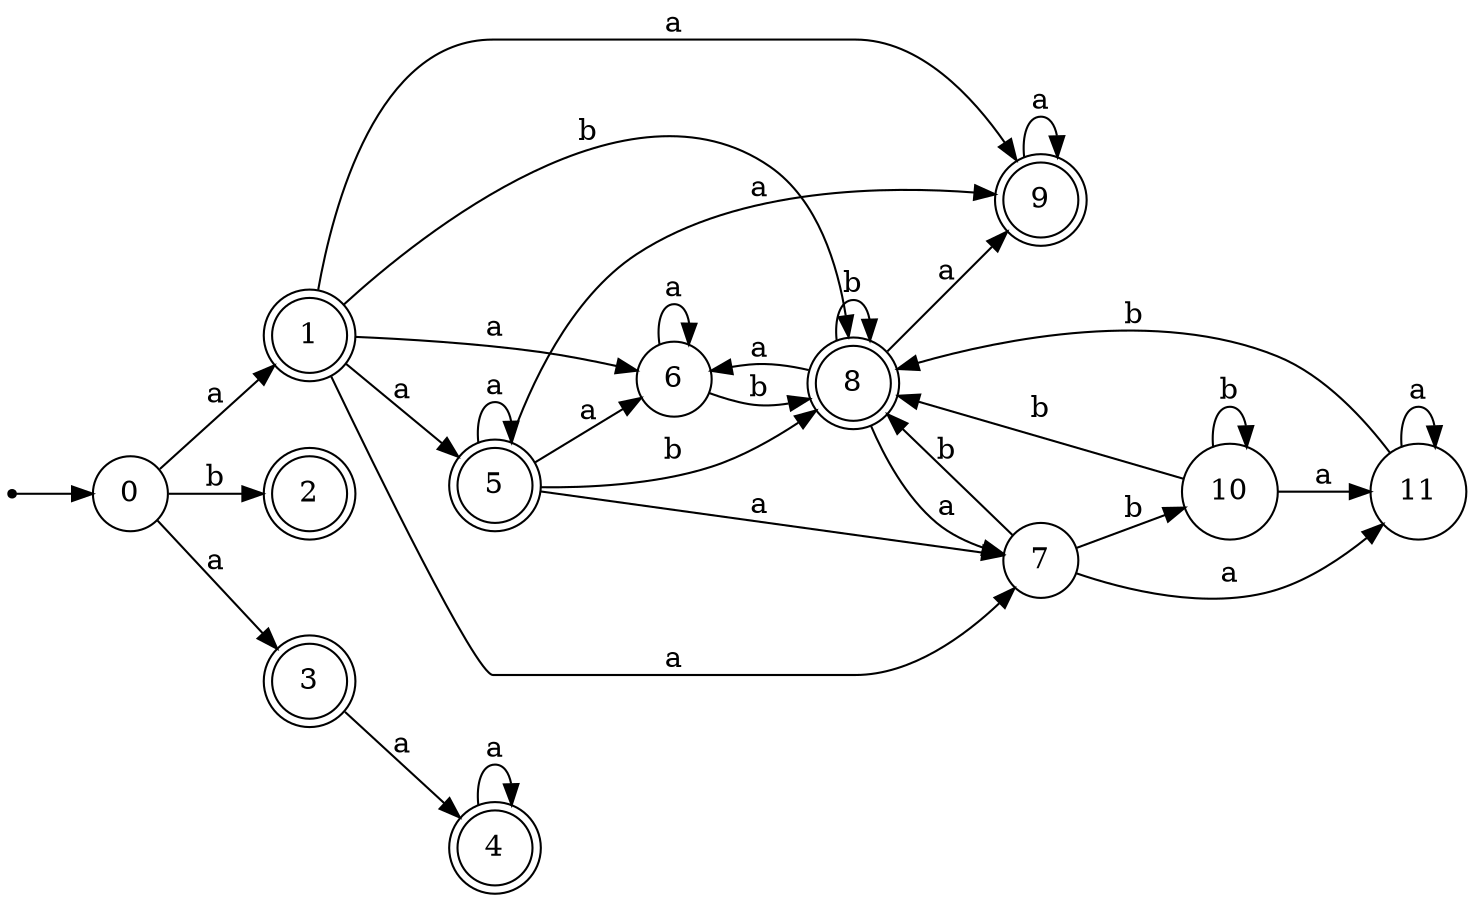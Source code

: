 digraph finite_state_machine {
rankdir=LR;
size="20,20";
node [shape = point]; "dummy0"
node [shape = circle]; "0";
"dummy0" -> "0";
node [shape = doublecircle]; "1";node [shape = doublecircle]; "2";node [shape = doublecircle]; "3";node [shape = doublecircle]; "4";node [shape = doublecircle]; "5";node [shape = circle]; "6";
node [shape = circle]; "7";
node [shape = doublecircle]; "8";node [shape = doublecircle]; "9";node [shape = circle]; "10";
node [shape = circle]; "11";
"0" -> "1" [label = "a"];
 "0" -> "3" [label = "a"];
 "0" -> "2" [label = "b"];
 "3" -> "4" [label = "a"];
 "4" -> "4" [label = "a"];
 "1" -> "9" [label = "a"];
 "1" -> "5" [label = "a"];
 "1" -> "6" [label = "a"];
 "1" -> "7" [label = "a"];
 "1" -> "8" [label = "b"];
 "9" -> "9" [label = "a"];
 "8" -> "8" [label = "b"];
 "8" -> "9" [label = "a"];
 "8" -> "6" [label = "a"];
 "8" -> "7" [label = "a"];
 "7" -> "8" [label = "b"];
 "7" -> "10" [label = "b"];
 "7" -> "11" [label = "a"];
 "11" -> "11" [label = "a"];
 "11" -> "8" [label = "b"];
 "10" -> "8" [label = "b"];
 "10" -> "10" [label = "b"];
 "10" -> "11" [label = "a"];
 "6" -> "6" [label = "a"];
 "6" -> "8" [label = "b"];
 "5" -> "9" [label = "a"];
 "5" -> "5" [label = "a"];
 "5" -> "6" [label = "a"];
 "5" -> "7" [label = "a"];
 "5" -> "8" [label = "b"];
 }
